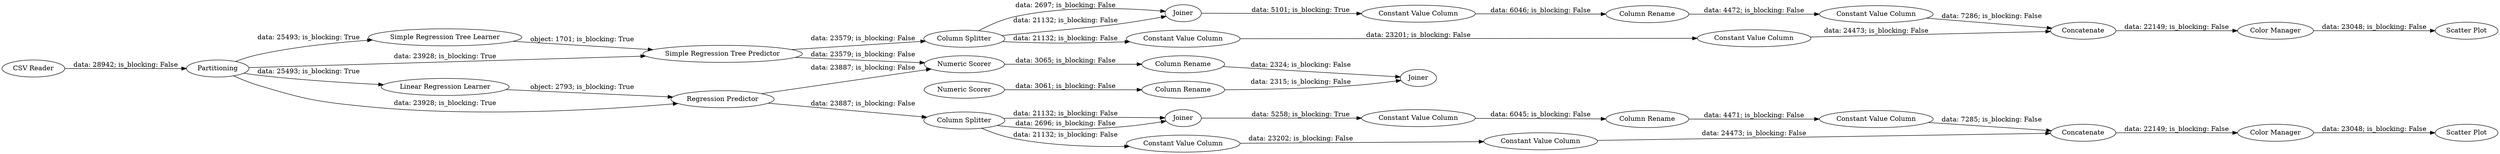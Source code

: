 digraph {
	"-8773791204877177630_68" [label=Concatenate]
	"-8773791204877177630_71" [label="Column Rename"]
	"8520120592779938660_193" [label=Joiner]
	"1965970942563186409_201" [label="CSV Reader"]
	"2911609202428847405_66" [label="Column Splitter"]
	"8520120592779938660_194" [label="Column Rename"]
	"1965970942563186409_59" [label="Simple Regression Tree Learner"]
	"2911609202428847405_68" [label=Concatenate]
	"-8773791204877177630_73" [label="Constant Value Column"]
	"1965970942563186409_60" [label="Simple Regression Tree Predictor"]
	"8520120592779938660_192" [label="Numeric Scorer"]
	"8520120592779938660_61" [label="Numeric Scorer"]
	"1965970942563186409_190" [label="Linear Regression Learner"]
	"1965970942563186409_200" [label="Scatter Plot"]
	"1965970942563186409_191" [label="Regression Predictor"]
	"1965970942563186409_188" [label="Color Manager"]
	"-8773791204877177630_66" [label="Column Splitter"]
	"1965970942563186409_189" [label="Scatter Plot"]
	"8520120592779938660_195" [label="Column Rename"]
	"2911609202428847405_73" [label="Constant Value Column"]
	"1965970942563186409_54" [label=Partitioning]
	"2911609202428847405_67" [label=Joiner]
	"1965970942563186409_199" [label="Color Manager"]
	"-8773791204877177630_69" [label="Constant Value Column"]
	"-8773791204877177630_70" [label="Constant Value Column"]
	"2911609202428847405_72" [label="Constant Value Column"]
	"-8773791204877177630_72" [label="Constant Value Column"]
	"2911609202428847405_71" [label="Column Rename"]
	"-8773791204877177630_67" [label=Joiner]
	"2911609202428847405_70" [label="Constant Value Column"]
	"2911609202428847405_69" [label="Constant Value Column"]
	"2911609202428847405_66" -> "2911609202428847405_67" [label="data: 21132; is_blocking: False"]
	"1965970942563186409_60" -> "2911609202428847405_66" [label="data: 23579; is_blocking: False"]
	"-8773791204877177630_68" -> "1965970942563186409_199" [label="data: 22149; is_blocking: False"]
	"1965970942563186409_190" -> "1965970942563186409_191" [label="object: 2793; is_blocking: True"]
	"2911609202428847405_72" -> "2911609202428847405_68" [label="data: 24473; is_blocking: False"]
	"8520120592779938660_194" -> "8520120592779938660_193" [label="data: 2315; is_blocking: False"]
	"2911609202428847405_67" -> "2911609202428847405_69" [label="data: 5101; is_blocking: True"]
	"8520120592779938660_195" -> "8520120592779938660_193" [label="data: 2324; is_blocking: False"]
	"-8773791204877177630_66" -> "-8773791204877177630_70" [label="data: 21132; is_blocking: False"]
	"-8773791204877177630_73" -> "-8773791204877177630_68" [label="data: 7285; is_blocking: False"]
	"8520120592779938660_192" -> "8520120592779938660_194" [label="data: 3061; is_blocking: False"]
	"-8773791204877177630_67" -> "-8773791204877177630_69" [label="data: 5258; is_blocking: True"]
	"8520120592779938660_61" -> "8520120592779938660_195" [label="data: 3065; is_blocking: False"]
	"2911609202428847405_66" -> "2911609202428847405_70" [label="data: 21132; is_blocking: False"]
	"-8773791204877177630_66" -> "-8773791204877177630_67" [label="data: 21132; is_blocking: False"]
	"1965970942563186409_201" -> "1965970942563186409_54" [label="data: 28942; is_blocking: False"]
	"2911609202428847405_66" -> "2911609202428847405_67" [label="data: 2697; is_blocking: False"]
	"1965970942563186409_54" -> "1965970942563186409_59" [label="data: 25493; is_blocking: True"]
	"2911609202428847405_73" -> "2911609202428847405_68" [label="data: 7286; is_blocking: False"]
	"2911609202428847405_70" -> "2911609202428847405_72" [label="data: 23201; is_blocking: False"]
	"-8773791204877177630_71" -> "-8773791204877177630_73" [label="data: 4471; is_blocking: False"]
	"2911609202428847405_68" -> "1965970942563186409_188" [label="data: 22149; is_blocking: False"]
	"1965970942563186409_199" -> "1965970942563186409_200" [label="data: 23048; is_blocking: False"]
	"1965970942563186409_54" -> "1965970942563186409_60" [label="data: 23928; is_blocking: True"]
	"1965970942563186409_54" -> "1965970942563186409_190" [label="data: 25493; is_blocking: True"]
	"1965970942563186409_59" -> "1965970942563186409_60" [label="object: 1701; is_blocking: True"]
	"1965970942563186409_188" -> "1965970942563186409_189" [label="data: 23048; is_blocking: False"]
	"1965970942563186409_191" -> "-8773791204877177630_66" [label="data: 23887; is_blocking: False"]
	"-8773791204877177630_72" -> "-8773791204877177630_68" [label="data: 24473; is_blocking: False"]
	"1965970942563186409_191" -> "8520120592779938660_61" [label="data: 23887; is_blocking: False"]
	"2911609202428847405_71" -> "2911609202428847405_73" [label="data: 4472; is_blocking: False"]
	"1965970942563186409_60" -> "8520120592779938660_61" [label="data: 23579; is_blocking: False"]
	"1965970942563186409_54" -> "1965970942563186409_191" [label="data: 23928; is_blocking: True"]
	"-8773791204877177630_69" -> "-8773791204877177630_71" [label="data: 6045; is_blocking: False"]
	"-8773791204877177630_66" -> "-8773791204877177630_67" [label="data: 2696; is_blocking: False"]
	"2911609202428847405_69" -> "2911609202428847405_71" [label="data: 6046; is_blocking: False"]
	"-8773791204877177630_70" -> "-8773791204877177630_72" [label="data: 23202; is_blocking: False"]
	rankdir=LR
}
